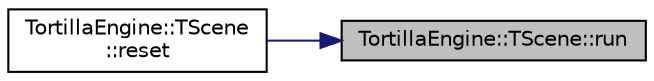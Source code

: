 digraph "TortillaEngine::TScene::run"
{
 // LATEX_PDF_SIZE
  edge [fontname="Helvetica",fontsize="10",labelfontname="Helvetica",labelfontsize="10"];
  node [fontname="Helvetica",fontsize="10",shape=record];
  rankdir="RL";
  Node1 [label="TortillaEngine::TScene::run",height=0.2,width=0.4,color="black", fillcolor="grey75", style="filled", fontcolor="black",tooltip="Runs the scene."];
  Node1 -> Node2 [dir="back",color="midnightblue",fontsize="10",style="solid",fontname="Helvetica"];
  Node2 [label="TortillaEngine::TScene\l::reset",height=0.2,width=0.4,color="black", fillcolor="white", style="filled",URL="$class_tortilla_engine_1_1_t_scene.html#ab58f474355ca37d46c7fc8c42a048c5b",tooltip="Stops the execution and reloads the scene before resuming the execution."];
}
